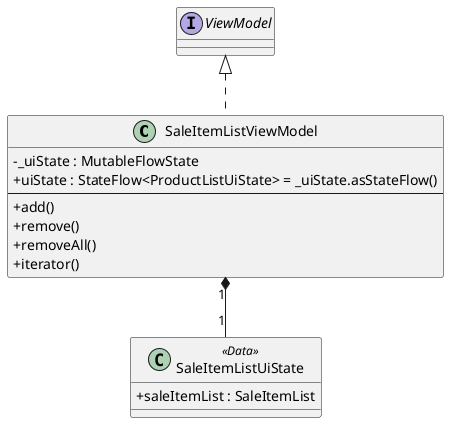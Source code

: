 @startuml SaleItemListViewModel

skinparam ClassAttributeIconSize 0

class SaleItemListViewModel {
    - _uiState : MutableFlowState
    + uiState : StateFlow<ProductListUiState> = _uiState.asStateFlow()
    --
    + add()
    + remove()
    + removeAll()
    + iterator()
}

class SaleItemListUiState <<Data>> {
    + saleItemList : SaleItemList 
}

class SaleItemListViewModel implements ViewModel

SaleItemListViewModel "1" *-- "1" SaleItemListUiState

@enduml